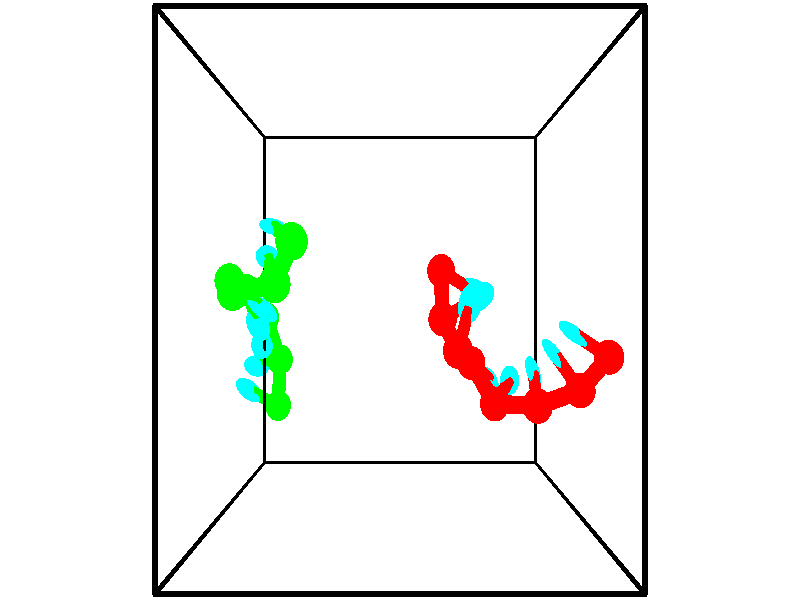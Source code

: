 // switches for output
#declare DRAW_BASES = 1; // possible values are 0, 1; only relevant for DNA ribbons
#declare DRAW_BASES_TYPE = 3; // possible values are 1, 2, 3; only relevant for DNA ribbons
#declare DRAW_FOG = 0; // set to 1 to enable fog

#include "colors.inc"

#include "transforms.inc"
background { rgb <1, 1, 1>}

#default {
   normal{
       ripples 0.25
       frequency 0.20
       turbulence 0.2
       lambda 5
   }
	finish {
		phong 0.1
		phong_size 40.
	}
}

// original window dimensions: 1024x640


// camera settings

camera {
	sky <-0, 1, 0>
	up <-0, 1, 0>
	right 1.6 * <1, 0, 0>
	location <2.5, 2.5, 11.1562>
	look_at <2.5, 2.5, 2.5>
	direction <0, 0, -8.6562>
	angle 67.0682
}


# declare cpy_camera_pos = <2.5, 2.5, 11.1562>;
# if (DRAW_FOG = 1)
fog {
	fog_type 2
	up vnormalize(cpy_camera_pos)
	color rgbt<1,1,1,0.3>
	distance 1e-5
	fog_alt 3e-3
	fog_offset 4
}
# end


// LIGHTS

# declare lum = 6;
global_settings {
	ambient_light rgb lum * <0.05, 0.05, 0.05>
	max_trace_level 15
}# declare cpy_direct_light_amount = 0.25;
light_source
{	1000 * <-1, -1, 1>,
	rgb lum * cpy_direct_light_amount
	parallel
}

light_source
{	1000 * <1, 1, -1>,
	rgb lum * cpy_direct_light_amount
	parallel
}

// strand 0

// nucleotide -1

// particle -1
sphere {
	<3.239295, 2.938861, 0.300020> 0.250000
	pigment { color rgbt <1,0,0,0> }
	no_shadow
}
cylinder {
	<3.592781, 2.753149, 0.276379>,  <3.804873, 2.641722, 0.262194>, 0.100000
	pigment { color rgbt <1,0,0,0> }
	no_shadow
}
cylinder {
	<3.592781, 2.753149, 0.276379>,  <3.239295, 2.938861, 0.300020>, 0.100000
	pigment { color rgbt <1,0,0,0> }
	no_shadow
}

// particle -1
sphere {
	<3.592781, 2.753149, 0.276379> 0.100000
	pigment { color rgbt <1,0,0,0> }
	no_shadow
}
sphere {
	0, 1
	scale<0.080000,0.200000,0.300000>
	matrix <-0.116064, -0.339730, 0.933334,
		-0.453407, -0.817941, -0.354111,
		0.883714, -0.464280, -0.059103,
		3.857895, 2.613865, 0.258648>
	pigment { color rgbt <0,1,1,0> }
	no_shadow
}
cylinder {
	<3.249970, 2.217438, 0.517273>,  <3.239295, 2.938861, 0.300020>, 0.130000
	pigment { color rgbt <1,0,0,0> }
	no_shadow
}

// nucleotide -1

// particle -1
sphere {
	<3.249970, 2.217438, 0.517273> 0.250000
	pigment { color rgbt <1,0,0,0> }
	no_shadow
}
cylinder {
	<3.598213, 2.400936, 0.588371>,  <3.807159, 2.511035, 0.631030>, 0.100000
	pigment { color rgbt <1,0,0,0> }
	no_shadow
}
cylinder {
	<3.598213, 2.400936, 0.588371>,  <3.249970, 2.217438, 0.517273>, 0.100000
	pigment { color rgbt <1,0,0,0> }
	no_shadow
}

// particle -1
sphere {
	<3.598213, 2.400936, 0.588371> 0.100000
	pigment { color rgbt <1,0,0,0> }
	no_shadow
}
sphere {
	0, 1
	scale<0.080000,0.200000,0.300000>
	matrix <-0.167760, -0.062817, 0.983824,
		0.462491, -0.886344, 0.022270,
		0.870608, 0.458746, 0.177745,
		3.859396, 2.538560, 0.641695>
	pigment { color rgbt <0,1,1,0> }
	no_shadow
}
cylinder {
	<3.471292, 1.789054, 1.050831>,  <3.249970, 2.217438, 0.517273>, 0.130000
	pigment { color rgbt <1,0,0,0> }
	no_shadow
}

// nucleotide -1

// particle -1
sphere {
	<3.471292, 1.789054, 1.050831> 0.250000
	pigment { color rgbt <1,0,0,0> }
	no_shadow
}
cylinder {
	<3.591461, 2.170284, 1.035917>,  <3.663563, 2.399023, 1.026969>, 0.100000
	pigment { color rgbt <1,0,0,0> }
	no_shadow
}
cylinder {
	<3.591461, 2.170284, 1.035917>,  <3.471292, 1.789054, 1.050831>, 0.100000
	pigment { color rgbt <1,0,0,0> }
	no_shadow
}

// particle -1
sphere {
	<3.591461, 2.170284, 1.035917> 0.100000
	pigment { color rgbt <1,0,0,0> }
	no_shadow
}
sphere {
	0, 1
	scale<0.080000,0.200000,0.300000>
	matrix <-0.309983, 0.134531, 0.941176,
		0.902029, -0.271194, 0.335854,
		0.300424, 0.953077, -0.037285,
		3.681588, 2.456207, 1.024732>
	pigment { color rgbt <0,1,1,0> }
	no_shadow
}
cylinder {
	<3.769961, 1.565227, 0.399213>,  <3.471292, 1.789054, 1.050831>, 0.130000
	pigment { color rgbt <1,0,0,0> }
	no_shadow
}

// nucleotide -1

// particle -1
sphere {
	<3.769961, 1.565227, 0.399213> 0.250000
	pigment { color rgbt <1,0,0,0> }
	no_shadow
}
cylinder {
	<4.005615, 1.390211, 0.127483>,  <4.147007, 1.285202, -0.035554>, 0.100000
	pigment { color rgbt <1,0,0,0> }
	no_shadow
}
cylinder {
	<4.005615, 1.390211, 0.127483>,  <3.769961, 1.565227, 0.399213>, 0.100000
	pigment { color rgbt <1,0,0,0> }
	no_shadow
}

// particle -1
sphere {
	<4.005615, 1.390211, 0.127483> 0.100000
	pigment { color rgbt <1,0,0,0> }
	no_shadow
}
sphere {
	0, 1
	scale<0.080000,0.200000,0.300000>
	matrix <0.805787, 0.380783, 0.453554,
		0.060227, -0.814594, 0.576896,
		0.589135, -0.437539, -0.679323,
		4.182355, 1.258949, -0.076313>
	pigment { color rgbt <0,1,1,0> }
	no_shadow
}
cylinder {
	<4.136484, 1.001038, 0.706610>,  <3.769961, 1.565227, 0.399213>, 0.130000
	pigment { color rgbt <1,0,0,0> }
	no_shadow
}

// nucleotide -1

// particle -1
sphere {
	<4.136484, 1.001038, 0.706610> 0.250000
	pigment { color rgbt <1,0,0,0> }
	no_shadow
}
cylinder {
	<4.342583, 1.164616, 0.405336>,  <4.466242, 1.262762, 0.224572>, 0.100000
	pigment { color rgbt <1,0,0,0> }
	no_shadow
}
cylinder {
	<4.342583, 1.164616, 0.405336>,  <4.136484, 1.001038, 0.706610>, 0.100000
	pigment { color rgbt <1,0,0,0> }
	no_shadow
}

// particle -1
sphere {
	<4.342583, 1.164616, 0.405336> 0.100000
	pigment { color rgbt <1,0,0,0> }
	no_shadow
}
sphere {
	0, 1
	scale<0.080000,0.200000,0.300000>
	matrix <0.623954, 0.423477, 0.656771,
		0.587539, -0.808351, -0.036967,
		0.515247, 0.408945, -0.753183,
		4.497157, 1.287299, 0.179381>
	pigment { color rgbt <0,1,1,0> }
	no_shadow
}
cylinder {
	<4.828427, 1.006751, 0.939137>,  <4.136484, 1.001038, 0.706610>, 0.130000
	pigment { color rgbt <1,0,0,0> }
	no_shadow
}

// nucleotide -1

// particle -1
sphere {
	<4.828427, 1.006751, 0.939137> 0.250000
	pigment { color rgbt <1,0,0,0> }
	no_shadow
}
cylinder {
	<4.856552, 1.249739, 0.622646>,  <4.873427, 1.395531, 0.432752>, 0.100000
	pigment { color rgbt <1,0,0,0> }
	no_shadow
}
cylinder {
	<4.856552, 1.249739, 0.622646>,  <4.828427, 1.006751, 0.939137>, 0.100000
	pigment { color rgbt <1,0,0,0> }
	no_shadow
}

// particle -1
sphere {
	<4.856552, 1.249739, 0.622646> 0.100000
	pigment { color rgbt <1,0,0,0> }
	no_shadow
}
sphere {
	0, 1
	scale<0.080000,0.200000,0.300000>
	matrix <0.703074, 0.532500, 0.471308,
		0.707632, -0.589429, -0.389654,
		0.070312, 0.607468, -0.791226,
		4.877646, 1.431979, 0.385279>
	pigment { color rgbt <0,1,1,0> }
	no_shadow
}
cylinder {
	<5.552539, 1.223670, 0.929053>,  <4.828427, 1.006751, 0.939137>, 0.130000
	pigment { color rgbt <1,0,0,0> }
	no_shadow
}

// nucleotide -1

// particle -1
sphere {
	<5.552539, 1.223670, 0.929053> 0.250000
	pigment { color rgbt <1,0,0,0> }
	no_shadow
}
cylinder {
	<5.355743, 1.502142, 0.719948>,  <5.237666, 1.669225, 0.594485>, 0.100000
	pigment { color rgbt <1,0,0,0> }
	no_shadow
}
cylinder {
	<5.355743, 1.502142, 0.719948>,  <5.552539, 1.223670, 0.929053>, 0.100000
	pigment { color rgbt <1,0,0,0> }
	no_shadow
}

// particle -1
sphere {
	<5.355743, 1.502142, 0.719948> 0.100000
	pigment { color rgbt <1,0,0,0> }
	no_shadow
}
sphere {
	0, 1
	scale<0.080000,0.200000,0.300000>
	matrix <0.534851, 0.715483, 0.449464,
		0.686935, -0.058468, -0.724363,
		-0.491990, 0.696179, -0.522762,
		5.208147, 1.710996, 0.563119>
	pigment { color rgbt <0,1,1,0> }
	no_shadow
}
cylinder {
	<6.102804, 1.677761, 0.747197>,  <5.552539, 1.223670, 0.929053>, 0.130000
	pigment { color rgbt <1,0,0,0> }
	no_shadow
}

// nucleotide -1

// particle -1
sphere {
	<6.102804, 1.677761, 0.747197> 0.250000
	pigment { color rgbt <1,0,0,0> }
	no_shadow
}
cylinder {
	<5.753967, 1.873072, 0.760099>,  <5.544665, 1.990258, 0.767841>, 0.100000
	pigment { color rgbt <1,0,0,0> }
	no_shadow
}
cylinder {
	<5.753967, 1.873072, 0.760099>,  <6.102804, 1.677761, 0.747197>, 0.100000
	pigment { color rgbt <1,0,0,0> }
	no_shadow
}

// particle -1
sphere {
	<5.753967, 1.873072, 0.760099> 0.100000
	pigment { color rgbt <1,0,0,0> }
	no_shadow
}
sphere {
	0, 1
	scale<0.080000,0.200000,0.300000>
	matrix <0.435442, 0.744272, 0.506408,
		0.223260, 0.455680, -0.861690,
		-0.872092, 0.488277, 0.032256,
		5.492340, 2.019555, 0.769776>
	pigment { color rgbt <0,1,1,0> }
	no_shadow
}
// strand 1

// nucleotide -1

// particle -1
sphere {
	<0.803816, 3.264157, 1.711166> 0.250000
	pigment { color rgbt <0,1,0,0> }
	no_shadow
}
cylinder {
	<0.573738, 3.405602, 1.416111>,  <0.435691, 3.490469, 1.239078>, 0.100000
	pigment { color rgbt <0,1,0,0> }
	no_shadow
}
cylinder {
	<0.573738, 3.405602, 1.416111>,  <0.803816, 3.264157, 1.711166>, 0.100000
	pigment { color rgbt <0,1,0,0> }
	no_shadow
}

// particle -1
sphere {
	<0.573738, 3.405602, 1.416111> 0.100000
	pigment { color rgbt <0,1,0,0> }
	no_shadow
}
sphere {
	0, 1
	scale<0.080000,0.200000,0.300000>
	matrix <-0.078583, -0.921455, -0.380453,
		-0.814233, -0.160868, 0.557804,
		-0.575194, 0.353612, -0.737638,
		0.401180, 3.511685, 1.194820>
	pigment { color rgbt <0,1,1,0> }
	no_shadow
}
cylinder {
	<0.511789, 2.708913, 1.591843>,  <0.803816, 3.264157, 1.711166>, 0.130000
	pigment { color rgbt <0,1,0,0> }
	no_shadow
}

// nucleotide -1

// particle -1
sphere {
	<0.511789, 2.708913, 1.591843> 0.250000
	pigment { color rgbt <0,1,0,0> }
	no_shadow
}
cylinder {
	<0.385422, 2.931259, 1.284283>,  <0.309602, 3.064667, 1.099746>, 0.100000
	pigment { color rgbt <0,1,0,0> }
	no_shadow
}
cylinder {
	<0.385422, 2.931259, 1.284283>,  <0.511789, 2.708913, 1.591843>, 0.100000
	pigment { color rgbt <0,1,0,0> }
	no_shadow
}

// particle -1
sphere {
	<0.385422, 2.931259, 1.284283> 0.100000
	pigment { color rgbt <0,1,0,0> }
	no_shadow
}
sphere {
	0, 1
	scale<0.080000,0.200000,0.300000>
	matrix <-0.120368, -0.827338, -0.548656,
		-0.941121, -0.080779, 0.328278,
		-0.315917, 0.555865, -0.768902,
		0.290646, 3.098019, 1.053612>
	pigment { color rgbt <0,1,1,0> }
	no_shadow
}
cylinder {
	<-0.221300, 2.602219, 1.345354>,  <0.511789, 2.708913, 1.591843>, 0.130000
	pigment { color rgbt <0,1,0,0> }
	no_shadow
}

// nucleotide -1

// particle -1
sphere {
	<-0.221300, 2.602219, 1.345354> 0.250000
	pigment { color rgbt <0,1,0,0> }
	no_shadow
}
cylinder {
	<0.078087, 2.659920, 1.086437>,  <0.257719, 2.694540, 0.931087>, 0.100000
	pigment { color rgbt <0,1,0,0> }
	no_shadow
}
cylinder {
	<0.078087, 2.659920, 1.086437>,  <-0.221300, 2.602219, 1.345354>, 0.100000
	pigment { color rgbt <0,1,0,0> }
	no_shadow
}

// particle -1
sphere {
	<0.078087, 2.659920, 1.086437> 0.100000
	pigment { color rgbt <0,1,0,0> }
	no_shadow
}
sphere {
	0, 1
	scale<0.080000,0.200000,0.300000>
	matrix <-0.318211, -0.778233, -0.541382,
		-0.581841, 0.611182, -0.536580,
		0.748467, 0.144253, -0.647293,
		0.302627, 2.703196, 0.892249>
	pigment { color rgbt <0,1,1,0> }
	no_shadow
}
cylinder {
	<-0.470364, 2.783414, 0.643389>,  <-0.221300, 2.602219, 1.345354>, 0.130000
	pigment { color rgbt <0,1,0,0> }
	no_shadow
}

// nucleotide -1

// particle -1
sphere {
	<-0.470364, 2.783414, 0.643389> 0.250000
	pigment { color rgbt <0,1,0,0> }
	no_shadow
}
cylinder {
	<-0.143402, 2.552990, 0.642784>,  <0.052775, 2.414735, 0.642421>, 0.100000
	pigment { color rgbt <0,1,0,0> }
	no_shadow
}
cylinder {
	<-0.143402, 2.552990, 0.642784>,  <-0.470364, 2.783414, 0.643389>, 0.100000
	pigment { color rgbt <0,1,0,0> }
	no_shadow
}

// particle -1
sphere {
	<-0.143402, 2.552990, 0.642784> 0.100000
	pigment { color rgbt <0,1,0,0> }
	no_shadow
}
sphere {
	0, 1
	scale<0.080000,0.200000,0.300000>
	matrix <-0.508779, -0.720699, -0.470889,
		0.270170, 0.385677, -0.882191,
		0.817406, -0.576061, -0.001513,
		0.101820, 2.380172, 0.642330>
	pigment { color rgbt <0,1,1,0> }
	no_shadow
}
cylinder {
	<-0.371004, 2.657466, -0.080770>,  <-0.470364, 2.783414, 0.643389>, 0.130000
	pigment { color rgbt <0,1,0,0> }
	no_shadow
}

// nucleotide -1

// particle -1
sphere {
	<-0.371004, 2.657466, -0.080770> 0.250000
	pigment { color rgbt <0,1,0,0> }
	no_shadow
}
cylinder {
	<-0.195450, 2.354240, 0.112194>,  <-0.090117, 2.172305, 0.227972>, 0.100000
	pigment { color rgbt <0,1,0,0> }
	no_shadow
}
cylinder {
	<-0.195450, 2.354240, 0.112194>,  <-0.371004, 2.657466, -0.080770>, 0.100000
	pigment { color rgbt <0,1,0,0> }
	no_shadow
}

// particle -1
sphere {
	<-0.195450, 2.354240, 0.112194> 0.100000
	pigment { color rgbt <0,1,0,0> }
	no_shadow
}
sphere {
	0, 1
	scale<0.080000,0.200000,0.300000>
	matrix <-0.334382, -0.636111, -0.695378,
		0.834007, 0.143883, -0.532664,
		0.438886, -0.758063, 0.482409,
		-0.063784, 2.126822, 0.256917>
	pigment { color rgbt <0,1,1,0> }
	no_shadow
}
cylinder {
	<-0.130397, 2.211345, -0.698647>,  <-0.371004, 2.657466, -0.080770>, 0.130000
	pigment { color rgbt <0,1,0,0> }
	no_shadow
}

// nucleotide -1

// particle -1
sphere {
	<-0.130397, 2.211345, -0.698647> 0.250000
	pigment { color rgbt <0,1,0,0> }
	no_shadow
}
cylinder {
	<-0.102417, 1.974148, -0.377781>,  <-0.085629, 1.831830, -0.185262>, 0.100000
	pigment { color rgbt <0,1,0,0> }
	no_shadow
}
cylinder {
	<-0.102417, 1.974148, -0.377781>,  <-0.130397, 2.211345, -0.698647>, 0.100000
	pigment { color rgbt <0,1,0,0> }
	no_shadow
}

// particle -1
sphere {
	<-0.102417, 1.974148, -0.377781> 0.100000
	pigment { color rgbt <0,1,0,0> }
	no_shadow
}
sphere {
	0, 1
	scale<0.080000,0.200000,0.300000>
	matrix <-0.367415, -0.762918, -0.531941,
		0.927423, -0.257518, -0.271240,
		0.069950, -0.592992, 0.802164,
		-0.081432, 1.796250, -0.137132>
	pigment { color rgbt <0,1,1,0> }
	no_shadow
}
cylinder {
	<0.100148, 1.505589, -0.934873>,  <-0.130397, 2.211345, -0.698647>, 0.130000
	pigment { color rgbt <0,1,0,0> }
	no_shadow
}

// nucleotide -1

// particle -1
sphere {
	<0.100148, 1.505589, -0.934873> 0.250000
	pigment { color rgbt <0,1,0,0> }
	no_shadow
}
cylinder {
	<-0.085251, 1.476665, -0.581615>,  <-0.196490, 1.459311, -0.369661>, 0.100000
	pigment { color rgbt <0,1,0,0> }
	no_shadow
}
cylinder {
	<-0.085251, 1.476665, -0.581615>,  <0.100148, 1.505589, -0.934873>, 0.100000
	pigment { color rgbt <0,1,0,0> }
	no_shadow
}

// particle -1
sphere {
	<-0.085251, 1.476665, -0.581615> 0.100000
	pigment { color rgbt <0,1,0,0> }
	no_shadow
}
sphere {
	0, 1
	scale<0.080000,0.200000,0.300000>
	matrix <-0.637982, -0.664438, -0.389232,
		0.614939, -0.743837, 0.261833,
		-0.463497, -0.072309, 0.883143,
		-0.224300, 1.454973, -0.316673>
	pigment { color rgbt <0,1,1,0> }
	no_shadow
}
cylinder {
	<0.068265, 0.740647, -0.897512>,  <0.100148, 1.505589, -0.934873>, 0.130000
	pigment { color rgbt <0,1,0,0> }
	no_shadow
}

// nucleotide -1

// particle -1
sphere {
	<0.068265, 0.740647, -0.897512> 0.250000
	pigment { color rgbt <0,1,0,0> }
	no_shadow
}
cylinder {
	<-0.203522, 0.917862, -0.663574>,  <-0.366594, 1.024191, -0.523212>, 0.100000
	pigment { color rgbt <0,1,0,0> }
	no_shadow
}
cylinder {
	<-0.203522, 0.917862, -0.663574>,  <0.068265, 0.740647, -0.897512>, 0.100000
	pigment { color rgbt <0,1,0,0> }
	no_shadow
}

// particle -1
sphere {
	<-0.203522, 0.917862, -0.663574> 0.100000
	pigment { color rgbt <0,1,0,0> }
	no_shadow
}
sphere {
	0, 1
	scale<0.080000,0.200000,0.300000>
	matrix <-0.718228, -0.564497, -0.406807,
		0.149912, -0.696463, 0.701758,
		-0.679466, 0.443037, 0.584845,
		-0.407362, 1.050773, -0.488121>
	pigment { color rgbt <0,1,1,0> }
	no_shadow
}
// box output
cylinder {
	<0.000000, 0.000000, 0.000000>,  <5.000000, 0.000000, 0.000000>, 0.025000
	pigment { color rgbt <0,0,0,0> }
	no_shadow
}
cylinder {
	<0.000000, 0.000000, 0.000000>,  <0.000000, 5.000000, 0.000000>, 0.025000
	pigment { color rgbt <0,0,0,0> }
	no_shadow
}
cylinder {
	<0.000000, 0.000000, 0.000000>,  <0.000000, 0.000000, 5.000000>, 0.025000
	pigment { color rgbt <0,0,0,0> }
	no_shadow
}
cylinder {
	<5.000000, 5.000000, 5.000000>,  <0.000000, 5.000000, 5.000000>, 0.025000
	pigment { color rgbt <0,0,0,0> }
	no_shadow
}
cylinder {
	<5.000000, 5.000000, 5.000000>,  <5.000000, 0.000000, 5.000000>, 0.025000
	pigment { color rgbt <0,0,0,0> }
	no_shadow
}
cylinder {
	<5.000000, 5.000000, 5.000000>,  <5.000000, 5.000000, 0.000000>, 0.025000
	pigment { color rgbt <0,0,0,0> }
	no_shadow
}
cylinder {
	<0.000000, 0.000000, 5.000000>,  <0.000000, 5.000000, 5.000000>, 0.025000
	pigment { color rgbt <0,0,0,0> }
	no_shadow
}
cylinder {
	<0.000000, 0.000000, 5.000000>,  <5.000000, 0.000000, 5.000000>, 0.025000
	pigment { color rgbt <0,0,0,0> }
	no_shadow
}
cylinder {
	<5.000000, 5.000000, 0.000000>,  <0.000000, 5.000000, 0.000000>, 0.025000
	pigment { color rgbt <0,0,0,0> }
	no_shadow
}
cylinder {
	<5.000000, 5.000000, 0.000000>,  <5.000000, 0.000000, 0.000000>, 0.025000
	pigment { color rgbt <0,0,0,0> }
	no_shadow
}
cylinder {
	<5.000000, 0.000000, 5.000000>,  <5.000000, 0.000000, 0.000000>, 0.025000
	pigment { color rgbt <0,0,0,0> }
	no_shadow
}
cylinder {
	<0.000000, 5.000000, 0.000000>,  <0.000000, 5.000000, 5.000000>, 0.025000
	pigment { color rgbt <0,0,0,0> }
	no_shadow
}
// end of box output
